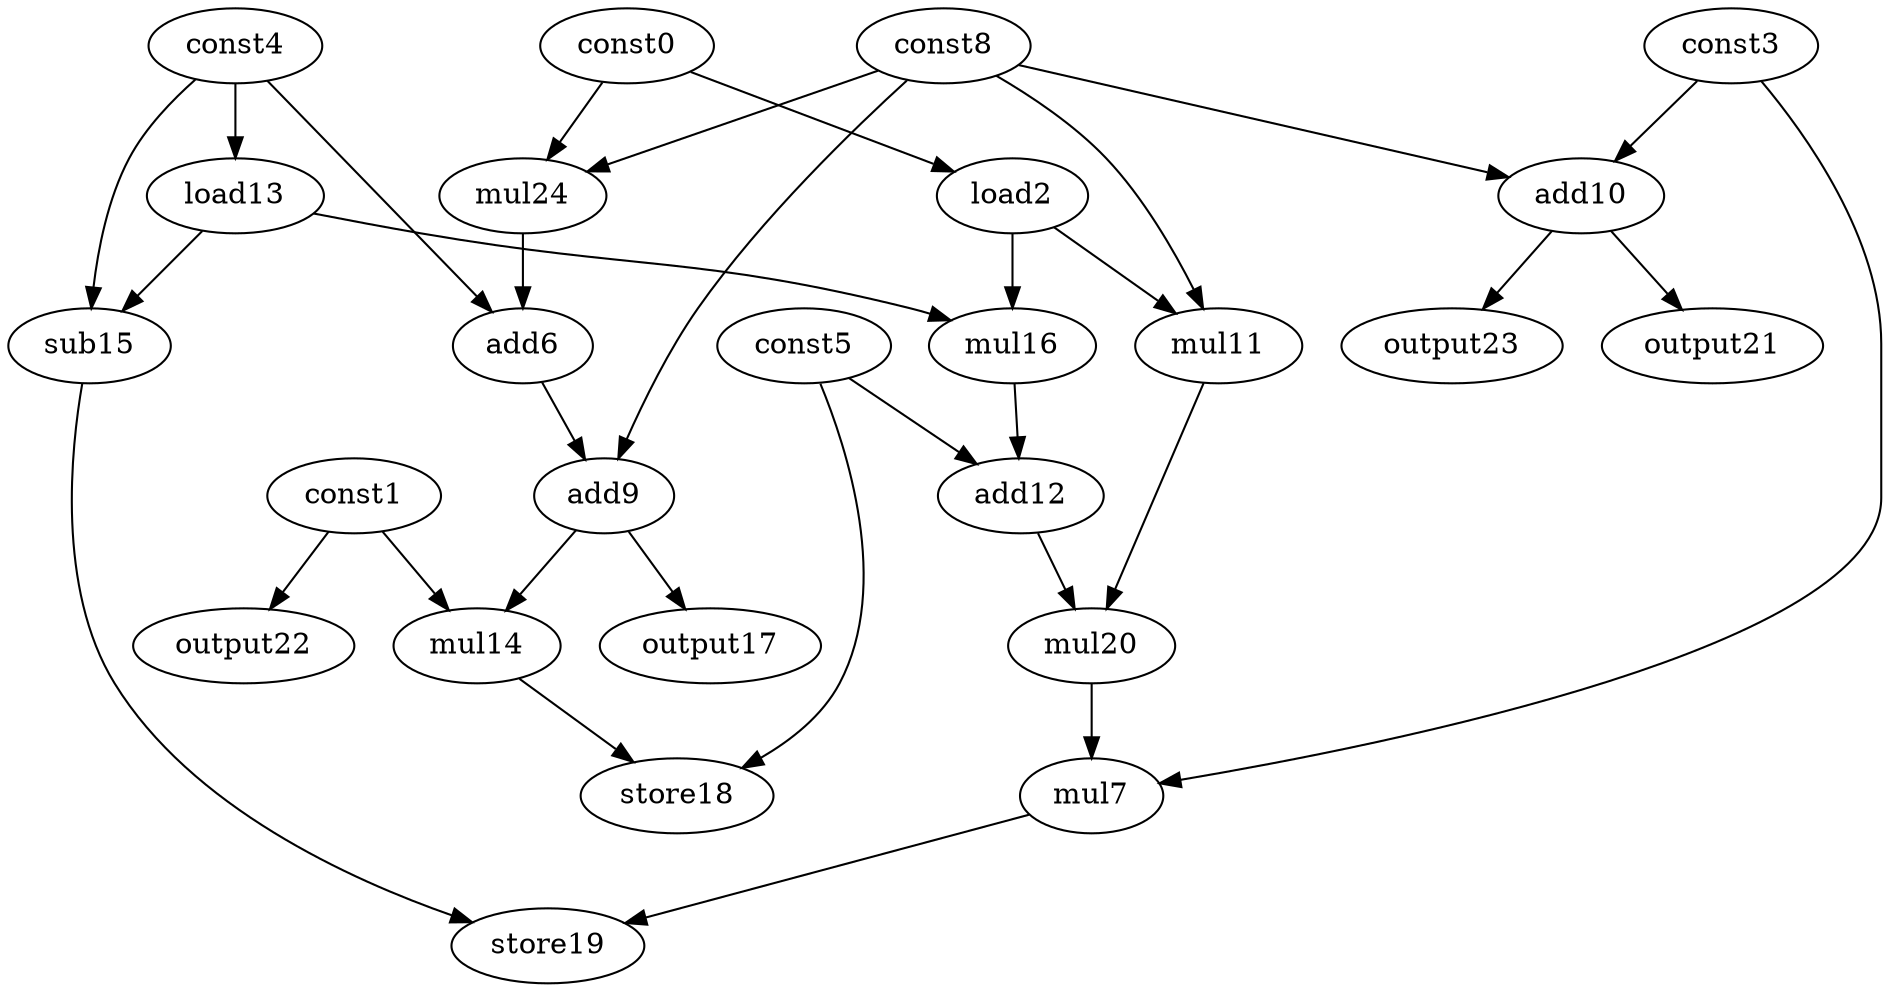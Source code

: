 digraph G { 
const0[opcode=const]; 
const1[opcode=const]; 
load2[opcode=load]; 
const3[opcode=const]; 
const4[opcode=const]; 
const5[opcode=const]; 
add6[opcode=add]; 
mul7[opcode=mul]; 
const8[opcode=const]; 
add9[opcode=add]; 
add10[opcode=add]; 
mul11[opcode=mul]; 
add12[opcode=add]; 
load13[opcode=load]; 
mul14[opcode=mul]; 
sub15[opcode=sub]; 
mul16[opcode=mul]; 
output17[opcode=output]; 
store18[opcode=store]; 
store19[opcode=store]; 
mul20[opcode=mul]; 
output21[opcode=output]; 
output22[opcode=output]; 
output23[opcode=output]; 
mul24[opcode=mul]; 
const0->load2[operand=0];
const8->add10[operand=0];
const3->add10[operand=1];
const4->load13[operand=0];
const1->output22[operand=0];
const8->mul24[operand=0];
const0->mul24[operand=1];
mul24->add6[operand=0];
const4->add6[operand=1];
const8->mul11[operand=0];
load2->mul11[operand=1];
const4->sub15[operand=0];
load13->sub15[operand=1];
load2->mul16[operand=0];
load13->mul16[operand=1];
add10->output21[operand=0];
add10->output23[operand=0];
const8->add9[operand=0];
add6->add9[operand=1];
mul16->add12[operand=0];
const5->add12[operand=1];
add9->mul14[operand=0];
const1->mul14[operand=1];
add9->output17[operand=0];
mul11->mul20[operand=0];
add12->mul20[operand=1];
const3->mul7[operand=0];
mul20->mul7[operand=1];
const5->store18[operand=0];
mul14->store18[operand=1];
sub15->store19[operand=0];
mul7->store19[operand=1];
}

